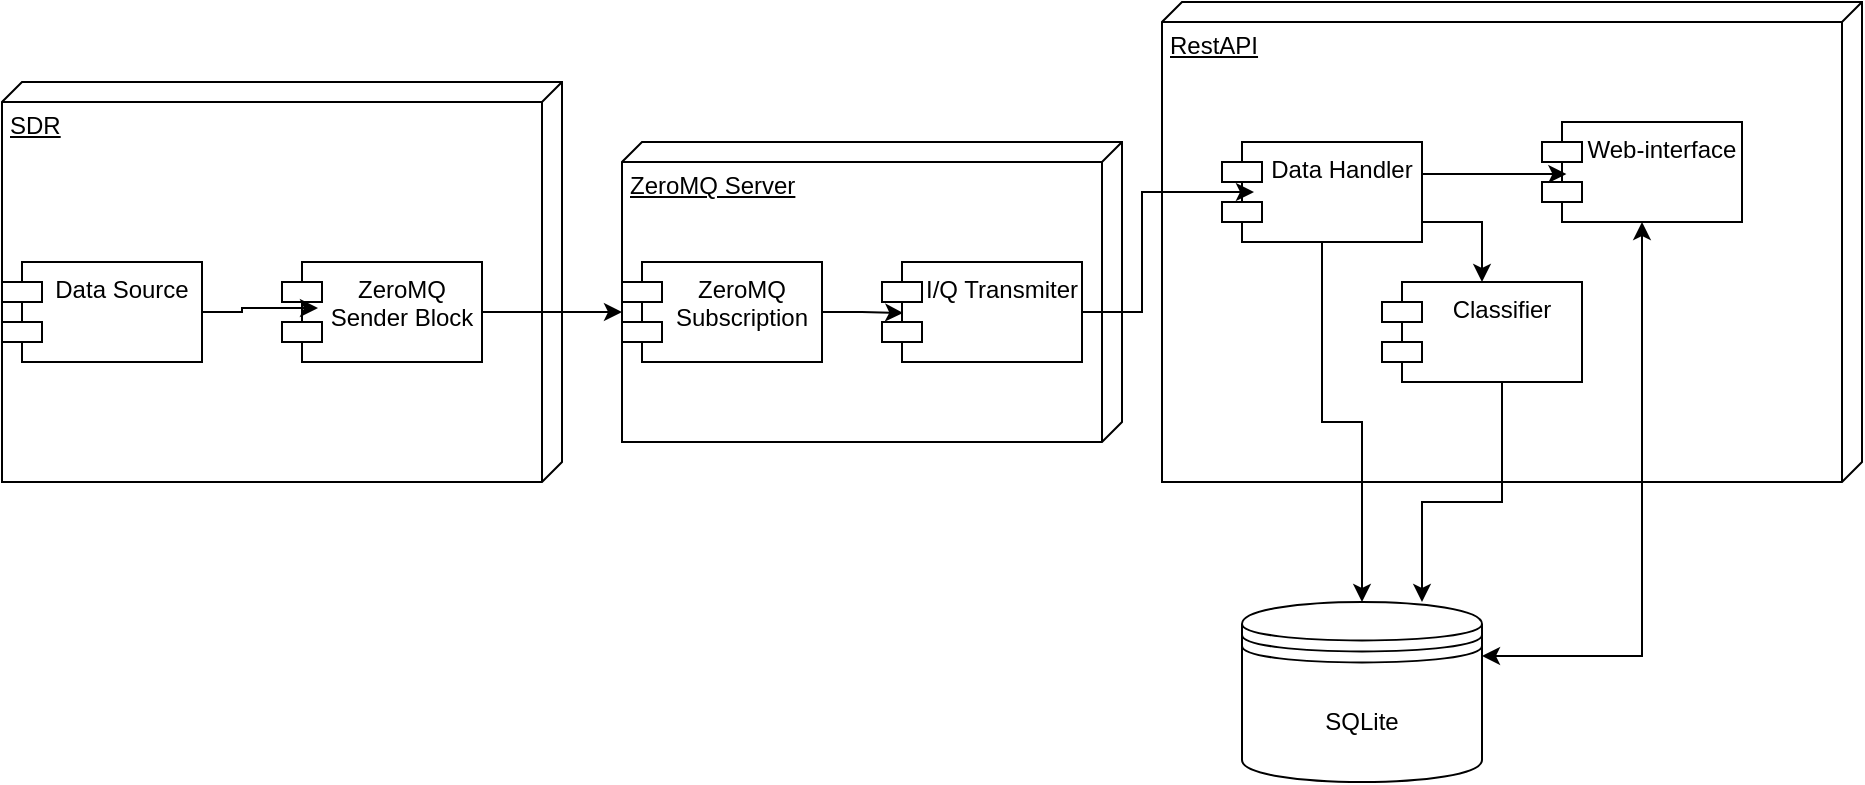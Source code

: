 <mxfile version="24.4.4" type="device">
  <diagram name="Page-1" id="5f0bae14-7c28-e335-631c-24af17079c00">
    <mxGraphModel dx="325" dy="171" grid="1" gridSize="10" guides="1" tooltips="1" connect="1" arrows="1" fold="1" page="1" pageScale="1" pageWidth="1100" pageHeight="850" background="none" math="0" shadow="0">
      <root>
        <mxCell id="0" />
        <mxCell id="1" parent="0" />
        <mxCell id="l2dQpNOvlGvGltxzeErN-2" value="SDR" style="verticalAlign=top;align=left;spacingTop=8;spacingLeft=2;spacingRight=12;shape=cube;size=10;direction=south;fontStyle=4;html=1;whiteSpace=wrap;" parent="1" vertex="1">
          <mxGeometry x="110" y="190" width="280" height="200" as="geometry" />
        </mxCell>
        <mxCell id="l2dQpNOvlGvGltxzeErN-3" value="Data Source" style="shape=module;align=left;spacingLeft=20;align=center;verticalAlign=top;whiteSpace=wrap;html=1;" parent="1" vertex="1">
          <mxGeometry x="110" y="280" width="100" height="50" as="geometry" />
        </mxCell>
        <mxCell id="l2dQpNOvlGvGltxzeErN-8" style="edgeStyle=orthogonalEdgeStyle;rounded=0;orthogonalLoop=1;jettySize=auto;html=1;" parent="1" source="l2dQpNOvlGvGltxzeErN-4" target="l2dQpNOvlGvGltxzeErN-6" edge="1">
          <mxGeometry relative="1" as="geometry" />
        </mxCell>
        <mxCell id="l2dQpNOvlGvGltxzeErN-4" value="ZeroMQ Sender Block" style="shape=module;align=left;spacingLeft=20;align=center;verticalAlign=top;whiteSpace=wrap;html=1;" parent="1" vertex="1">
          <mxGeometry x="250" y="280" width="100" height="50" as="geometry" />
        </mxCell>
        <mxCell id="l2dQpNOvlGvGltxzeErN-5" value="ZeroMQ Server" style="verticalAlign=top;align=left;spacingTop=8;spacingLeft=2;spacingRight=12;shape=cube;size=10;direction=south;fontStyle=4;html=1;whiteSpace=wrap;" parent="1" vertex="1">
          <mxGeometry x="420" y="220" width="250" height="150" as="geometry" />
        </mxCell>
        <mxCell id="l2dQpNOvlGvGltxzeErN-6" value="ZeroMQ Subscription" style="shape=module;align=left;spacingLeft=20;align=center;verticalAlign=top;whiteSpace=wrap;html=1;" parent="1" vertex="1">
          <mxGeometry x="420" y="280" width="100" height="50" as="geometry" />
        </mxCell>
        <mxCell id="l2dQpNOvlGvGltxzeErN-7" style="edgeStyle=orthogonalEdgeStyle;rounded=0;orthogonalLoop=1;jettySize=auto;html=1;entryX=0.18;entryY=0.46;entryDx=0;entryDy=0;entryPerimeter=0;" parent="1" source="l2dQpNOvlGvGltxzeErN-3" target="l2dQpNOvlGvGltxzeErN-4" edge="1">
          <mxGeometry relative="1" as="geometry">
            <Array as="points">
              <mxPoint x="230" y="305" />
              <mxPoint x="230" y="303" />
            </Array>
          </mxGeometry>
        </mxCell>
        <mxCell id="l2dQpNOvlGvGltxzeErN-9" value="I/Q Transmiter" style="shape=module;align=left;spacingLeft=20;align=center;verticalAlign=top;whiteSpace=wrap;html=1;" parent="1" vertex="1">
          <mxGeometry x="550" y="280" width="100" height="50" as="geometry" />
        </mxCell>
        <mxCell id="l2dQpNOvlGvGltxzeErN-10" style="edgeStyle=orthogonalEdgeStyle;rounded=0;orthogonalLoop=1;jettySize=auto;html=1;entryX=0.106;entryY=0.51;entryDx=0;entryDy=0;entryPerimeter=0;" parent="1" source="l2dQpNOvlGvGltxzeErN-6" target="l2dQpNOvlGvGltxzeErN-9" edge="1">
          <mxGeometry relative="1" as="geometry">
            <Array as="points" />
          </mxGeometry>
        </mxCell>
        <mxCell id="l2dQpNOvlGvGltxzeErN-11" value="RestAPI" style="verticalAlign=top;align=left;spacingTop=8;spacingLeft=2;spacingRight=12;shape=cube;size=10;direction=south;fontStyle=4;html=1;whiteSpace=wrap;" parent="1" vertex="1">
          <mxGeometry x="690" y="150" width="350" height="240" as="geometry" />
        </mxCell>
        <mxCell id="l2dQpNOvlGvGltxzeErN-12" value="SQLite" style="shape=datastore;whiteSpace=wrap;html=1;" parent="1" vertex="1">
          <mxGeometry x="730" y="450" width="120" height="90" as="geometry" />
        </mxCell>
        <mxCell id="l2dQpNOvlGvGltxzeErN-15" style="edgeStyle=orthogonalEdgeStyle;rounded=0;orthogonalLoop=1;jettySize=auto;html=1;" parent="1" source="l2dQpNOvlGvGltxzeErN-13" target="l2dQpNOvlGvGltxzeErN-12" edge="1">
          <mxGeometry relative="1" as="geometry" />
        </mxCell>
        <mxCell id="l2dQpNOvlGvGltxzeErN-22" style="edgeStyle=orthogonalEdgeStyle;rounded=0;orthogonalLoop=1;jettySize=auto;html=1;entryX=0.5;entryY=0;entryDx=0;entryDy=0;" parent="1" source="l2dQpNOvlGvGltxzeErN-13" target="l2dQpNOvlGvGltxzeErN-16" edge="1">
          <mxGeometry relative="1" as="geometry">
            <Array as="points">
              <mxPoint x="850" y="260" />
            </Array>
          </mxGeometry>
        </mxCell>
        <mxCell id="l2dQpNOvlGvGltxzeErN-13" value="Data Handler" style="shape=module;align=left;spacingLeft=20;align=center;verticalAlign=top;whiteSpace=wrap;html=1;" parent="1" vertex="1">
          <mxGeometry x="720" y="220" width="100" height="50" as="geometry" />
        </mxCell>
        <mxCell id="l2dQpNOvlGvGltxzeErN-14" style="edgeStyle=orthogonalEdgeStyle;rounded=0;orthogonalLoop=1;jettySize=auto;html=1;entryX=0.16;entryY=0.5;entryDx=0;entryDy=0;entryPerimeter=0;" parent="1" source="l2dQpNOvlGvGltxzeErN-9" target="l2dQpNOvlGvGltxzeErN-13" edge="1">
          <mxGeometry relative="1" as="geometry">
            <Array as="points">
              <mxPoint x="680" y="305" />
              <mxPoint x="680" y="245" />
            </Array>
          </mxGeometry>
        </mxCell>
        <mxCell id="l2dQpNOvlGvGltxzeErN-18" style="edgeStyle=orthogonalEdgeStyle;rounded=0;orthogonalLoop=1;jettySize=auto;html=1;" parent="1" source="l2dQpNOvlGvGltxzeErN-16" target="l2dQpNOvlGvGltxzeErN-12" edge="1">
          <mxGeometry relative="1" as="geometry">
            <Array as="points">
              <mxPoint x="860" y="400" />
              <mxPoint x="820" y="400" />
            </Array>
          </mxGeometry>
        </mxCell>
        <mxCell id="l2dQpNOvlGvGltxzeErN-16" value="Classifier" style="shape=module;align=left;spacingLeft=20;align=center;verticalAlign=top;whiteSpace=wrap;html=1;" parent="1" vertex="1">
          <mxGeometry x="800" y="290" width="100" height="50" as="geometry" />
        </mxCell>
        <mxCell id="l2dQpNOvlGvGltxzeErN-23" style="edgeStyle=orthogonalEdgeStyle;rounded=0;orthogonalLoop=1;jettySize=auto;html=1;entryX=1;entryY=0.3;entryDx=0;entryDy=0;startArrow=classic;startFill=1;" parent="1" source="l2dQpNOvlGvGltxzeErN-20" target="l2dQpNOvlGvGltxzeErN-12" edge="1">
          <mxGeometry relative="1" as="geometry">
            <Array as="points">
              <mxPoint x="930" y="477" />
            </Array>
          </mxGeometry>
        </mxCell>
        <mxCell id="l2dQpNOvlGvGltxzeErN-20" value="Web-interface" style="shape=module;align=left;spacingLeft=20;align=center;verticalAlign=top;whiteSpace=wrap;html=1;" parent="1" vertex="1">
          <mxGeometry x="880" y="210" width="100" height="50" as="geometry" />
        </mxCell>
        <mxCell id="l2dQpNOvlGvGltxzeErN-21" style="edgeStyle=orthogonalEdgeStyle;rounded=0;orthogonalLoop=1;jettySize=auto;html=1;entryX=0.122;entryY=0.52;entryDx=0;entryDy=0;entryPerimeter=0;" parent="1" source="l2dQpNOvlGvGltxzeErN-13" target="l2dQpNOvlGvGltxzeErN-20" edge="1">
          <mxGeometry relative="1" as="geometry">
            <Array as="points">
              <mxPoint x="840" y="236" />
              <mxPoint x="840" y="236" />
            </Array>
          </mxGeometry>
        </mxCell>
      </root>
    </mxGraphModel>
  </diagram>
</mxfile>
